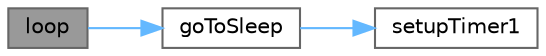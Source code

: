 digraph "loop"
{
 // INTERACTIVE_SVG=YES
 // LATEX_PDF_SIZE
  bgcolor="transparent";
  edge [fontname=Helvetica,fontsize=10,labelfontname=Helvetica,labelfontsize=10];
  node [fontname=Helvetica,fontsize=10,shape=box,height=0.2,width=0.4];
  rankdir="LR";
  Node1 [id="Node000001",label="loop",height=0.2,width=0.4,color="gray40", fillcolor="grey60", style="filled", fontcolor="black",tooltip="Arduino glavna loop funkcija Bljeska LED 3 sekunde, zatim ulazi u sleep mode. Budi se na pritisak tip..."];
  Node1 -> Node2 [id="edge1_Node000001_Node000002",color="steelblue1",style="solid",tooltip=" "];
  Node2 [id="Node000002",label="goToSleep",height=0.2,width=0.4,color="grey40", fillcolor="white", style="filled",URL="$da/d98/sketch_8ino.html#ae2da94e03570cd696d5e1ef31169b6f3",tooltip="Postavlja mikrokontroler u sleep mode do pojave prekida."];
  Node2 -> Node3 [id="edge2_Node000002_Node000003",color="steelblue1",style="solid",tooltip=" "];
  Node3 [id="Node000003",label="setupTimer1",height=0.2,width=0.4,color="grey40", fillcolor="white", style="filled",URL="$da/d98/sketch_8ino.html#a981b87d0c9e1ef208cec4db7dcb6f10b",tooltip="Konfigurira Timer1 za buđenje nakon ~8 sekundi."];
}

